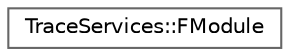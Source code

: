 digraph "Graphical Class Hierarchy"
{
 // INTERACTIVE_SVG=YES
 // LATEX_PDF_SIZE
  bgcolor="transparent";
  edge [fontname=Helvetica,fontsize=10,labelfontname=Helvetica,labelfontsize=10];
  node [fontname=Helvetica,fontsize=10,shape=box,height=0.2,width=0.4];
  rankdir="LR";
  Node0 [id="Node000000",label="TraceServices::FModule",height=0.2,width=0.4,color="grey40", fillcolor="white", style="filled",URL="$d0/de9/structTraceServices_1_1FModule.html",tooltip="Represents information about a module (engine/game/system dll or monolithic binary) and how debug inf..."];
}
